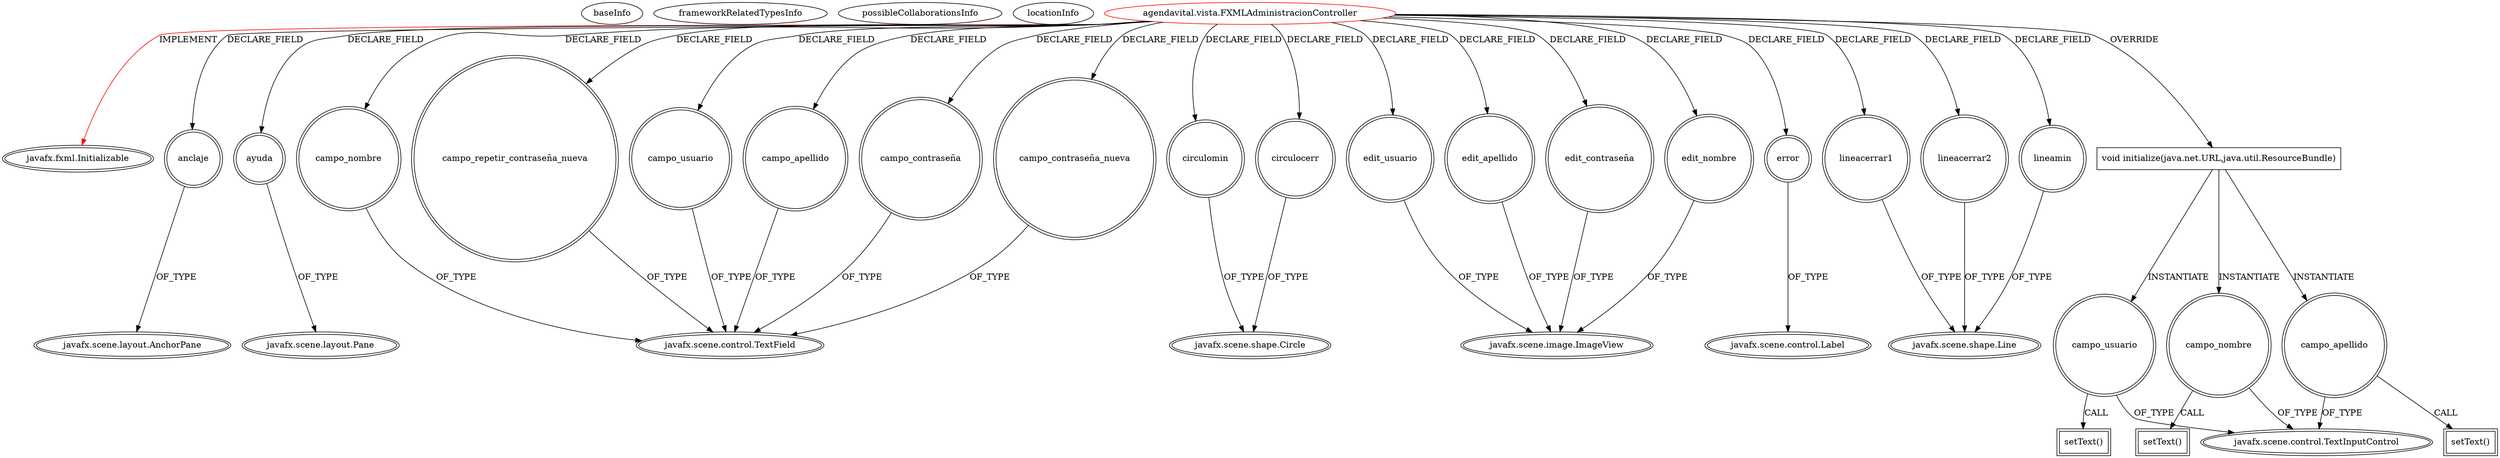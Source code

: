 digraph {
baseInfo[graphId=3375,category="extension_graph",isAnonymous=false,possibleRelation=false]
frameworkRelatedTypesInfo[0="javafx.fxml.Initializable"]
possibleCollaborationsInfo[]
locationInfo[projectName="josesoler7-agendavital",filePath="/josesoler7-agendavital/agendavital-master/src/agendavital/vista/FXMLAdministracionController.java",contextSignature="FXMLAdministracionController",graphId="3375"]
0[label="agendavital.vista.FXMLAdministracionController",vertexType="ROOT_CLIENT_CLASS_DECLARATION",isFrameworkType=false,color=red]
1[label="javafx.fxml.Initializable",vertexType="FRAMEWORK_INTERFACE_TYPE",isFrameworkType=true,peripheries=2]
2[label="anclaje",vertexType="FIELD_DECLARATION",isFrameworkType=true,peripheries=2,shape=circle]
3[label="javafx.scene.layout.AnchorPane",vertexType="FRAMEWORK_CLASS_TYPE",isFrameworkType=true,peripheries=2]
4[label="ayuda",vertexType="FIELD_DECLARATION",isFrameworkType=true,peripheries=2,shape=circle]
5[label="javafx.scene.layout.Pane",vertexType="FRAMEWORK_CLASS_TYPE",isFrameworkType=true,peripheries=2]
6[label="campo_apellido",vertexType="FIELD_DECLARATION",isFrameworkType=true,peripheries=2,shape=circle]
7[label="javafx.scene.control.TextField",vertexType="FRAMEWORK_CLASS_TYPE",isFrameworkType=true,peripheries=2]
8[label="campo_contraseña",vertexType="FIELD_DECLARATION",isFrameworkType=true,peripheries=2,shape=circle]
10[label="campo_contraseña_nueva",vertexType="FIELD_DECLARATION",isFrameworkType=true,peripheries=2,shape=circle]
12[label="campo_nombre",vertexType="FIELD_DECLARATION",isFrameworkType=true,peripheries=2,shape=circle]
14[label="campo_repetir_contraseña_nueva",vertexType="FIELD_DECLARATION",isFrameworkType=true,peripheries=2,shape=circle]
16[label="campo_usuario",vertexType="FIELD_DECLARATION",isFrameworkType=true,peripheries=2,shape=circle]
18[label="circulocerr",vertexType="FIELD_DECLARATION",isFrameworkType=true,peripheries=2,shape=circle]
19[label="javafx.scene.shape.Circle",vertexType="FRAMEWORK_CLASS_TYPE",isFrameworkType=true,peripheries=2]
20[label="circulomin",vertexType="FIELD_DECLARATION",isFrameworkType=true,peripheries=2,shape=circle]
22[label="edit_apellido",vertexType="FIELD_DECLARATION",isFrameworkType=true,peripheries=2,shape=circle]
23[label="javafx.scene.image.ImageView",vertexType="FRAMEWORK_CLASS_TYPE",isFrameworkType=true,peripheries=2]
24[label="edit_contraseña",vertexType="FIELD_DECLARATION",isFrameworkType=true,peripheries=2,shape=circle]
26[label="edit_nombre",vertexType="FIELD_DECLARATION",isFrameworkType=true,peripheries=2,shape=circle]
28[label="edit_usuario",vertexType="FIELD_DECLARATION",isFrameworkType=true,peripheries=2,shape=circle]
30[label="error",vertexType="FIELD_DECLARATION",isFrameworkType=true,peripheries=2,shape=circle]
31[label="javafx.scene.control.Label",vertexType="FRAMEWORK_CLASS_TYPE",isFrameworkType=true,peripheries=2]
32[label="lineacerrar1",vertexType="FIELD_DECLARATION",isFrameworkType=true,peripheries=2,shape=circle]
33[label="javafx.scene.shape.Line",vertexType="FRAMEWORK_CLASS_TYPE",isFrameworkType=true,peripheries=2]
34[label="lineacerrar2",vertexType="FIELD_DECLARATION",isFrameworkType=true,peripheries=2,shape=circle]
36[label="lineamin",vertexType="FIELD_DECLARATION",isFrameworkType=true,peripheries=2,shape=circle]
38[label="void initialize(java.net.URL,java.util.ResourceBundle)",vertexType="OVERRIDING_METHOD_DECLARATION",isFrameworkType=false,shape=box]
39[label="campo_usuario",vertexType="VARIABLE_EXPRESION",isFrameworkType=true,peripheries=2,shape=circle]
41[label="javafx.scene.control.TextInputControl",vertexType="FRAMEWORK_CLASS_TYPE",isFrameworkType=true,peripheries=2]
40[label="setText()",vertexType="INSIDE_CALL",isFrameworkType=true,peripheries=2,shape=box]
42[label="campo_nombre",vertexType="VARIABLE_EXPRESION",isFrameworkType=true,peripheries=2,shape=circle]
43[label="setText()",vertexType="INSIDE_CALL",isFrameworkType=true,peripheries=2,shape=box]
45[label="campo_apellido",vertexType="VARIABLE_EXPRESION",isFrameworkType=true,peripheries=2,shape=circle]
46[label="setText()",vertexType="INSIDE_CALL",isFrameworkType=true,peripheries=2,shape=box]
0->1[label="IMPLEMENT",color=red]
0->2[label="DECLARE_FIELD"]
2->3[label="OF_TYPE"]
0->4[label="DECLARE_FIELD"]
4->5[label="OF_TYPE"]
0->6[label="DECLARE_FIELD"]
6->7[label="OF_TYPE"]
0->8[label="DECLARE_FIELD"]
8->7[label="OF_TYPE"]
0->10[label="DECLARE_FIELD"]
10->7[label="OF_TYPE"]
0->12[label="DECLARE_FIELD"]
12->7[label="OF_TYPE"]
0->14[label="DECLARE_FIELD"]
14->7[label="OF_TYPE"]
0->16[label="DECLARE_FIELD"]
16->7[label="OF_TYPE"]
0->18[label="DECLARE_FIELD"]
18->19[label="OF_TYPE"]
0->20[label="DECLARE_FIELD"]
20->19[label="OF_TYPE"]
0->22[label="DECLARE_FIELD"]
22->23[label="OF_TYPE"]
0->24[label="DECLARE_FIELD"]
24->23[label="OF_TYPE"]
0->26[label="DECLARE_FIELD"]
26->23[label="OF_TYPE"]
0->28[label="DECLARE_FIELD"]
28->23[label="OF_TYPE"]
0->30[label="DECLARE_FIELD"]
30->31[label="OF_TYPE"]
0->32[label="DECLARE_FIELD"]
32->33[label="OF_TYPE"]
0->34[label="DECLARE_FIELD"]
34->33[label="OF_TYPE"]
0->36[label="DECLARE_FIELD"]
36->33[label="OF_TYPE"]
0->38[label="OVERRIDE"]
38->39[label="INSTANTIATE"]
39->41[label="OF_TYPE"]
39->40[label="CALL"]
38->42[label="INSTANTIATE"]
42->41[label="OF_TYPE"]
42->43[label="CALL"]
38->45[label="INSTANTIATE"]
45->41[label="OF_TYPE"]
45->46[label="CALL"]
}
